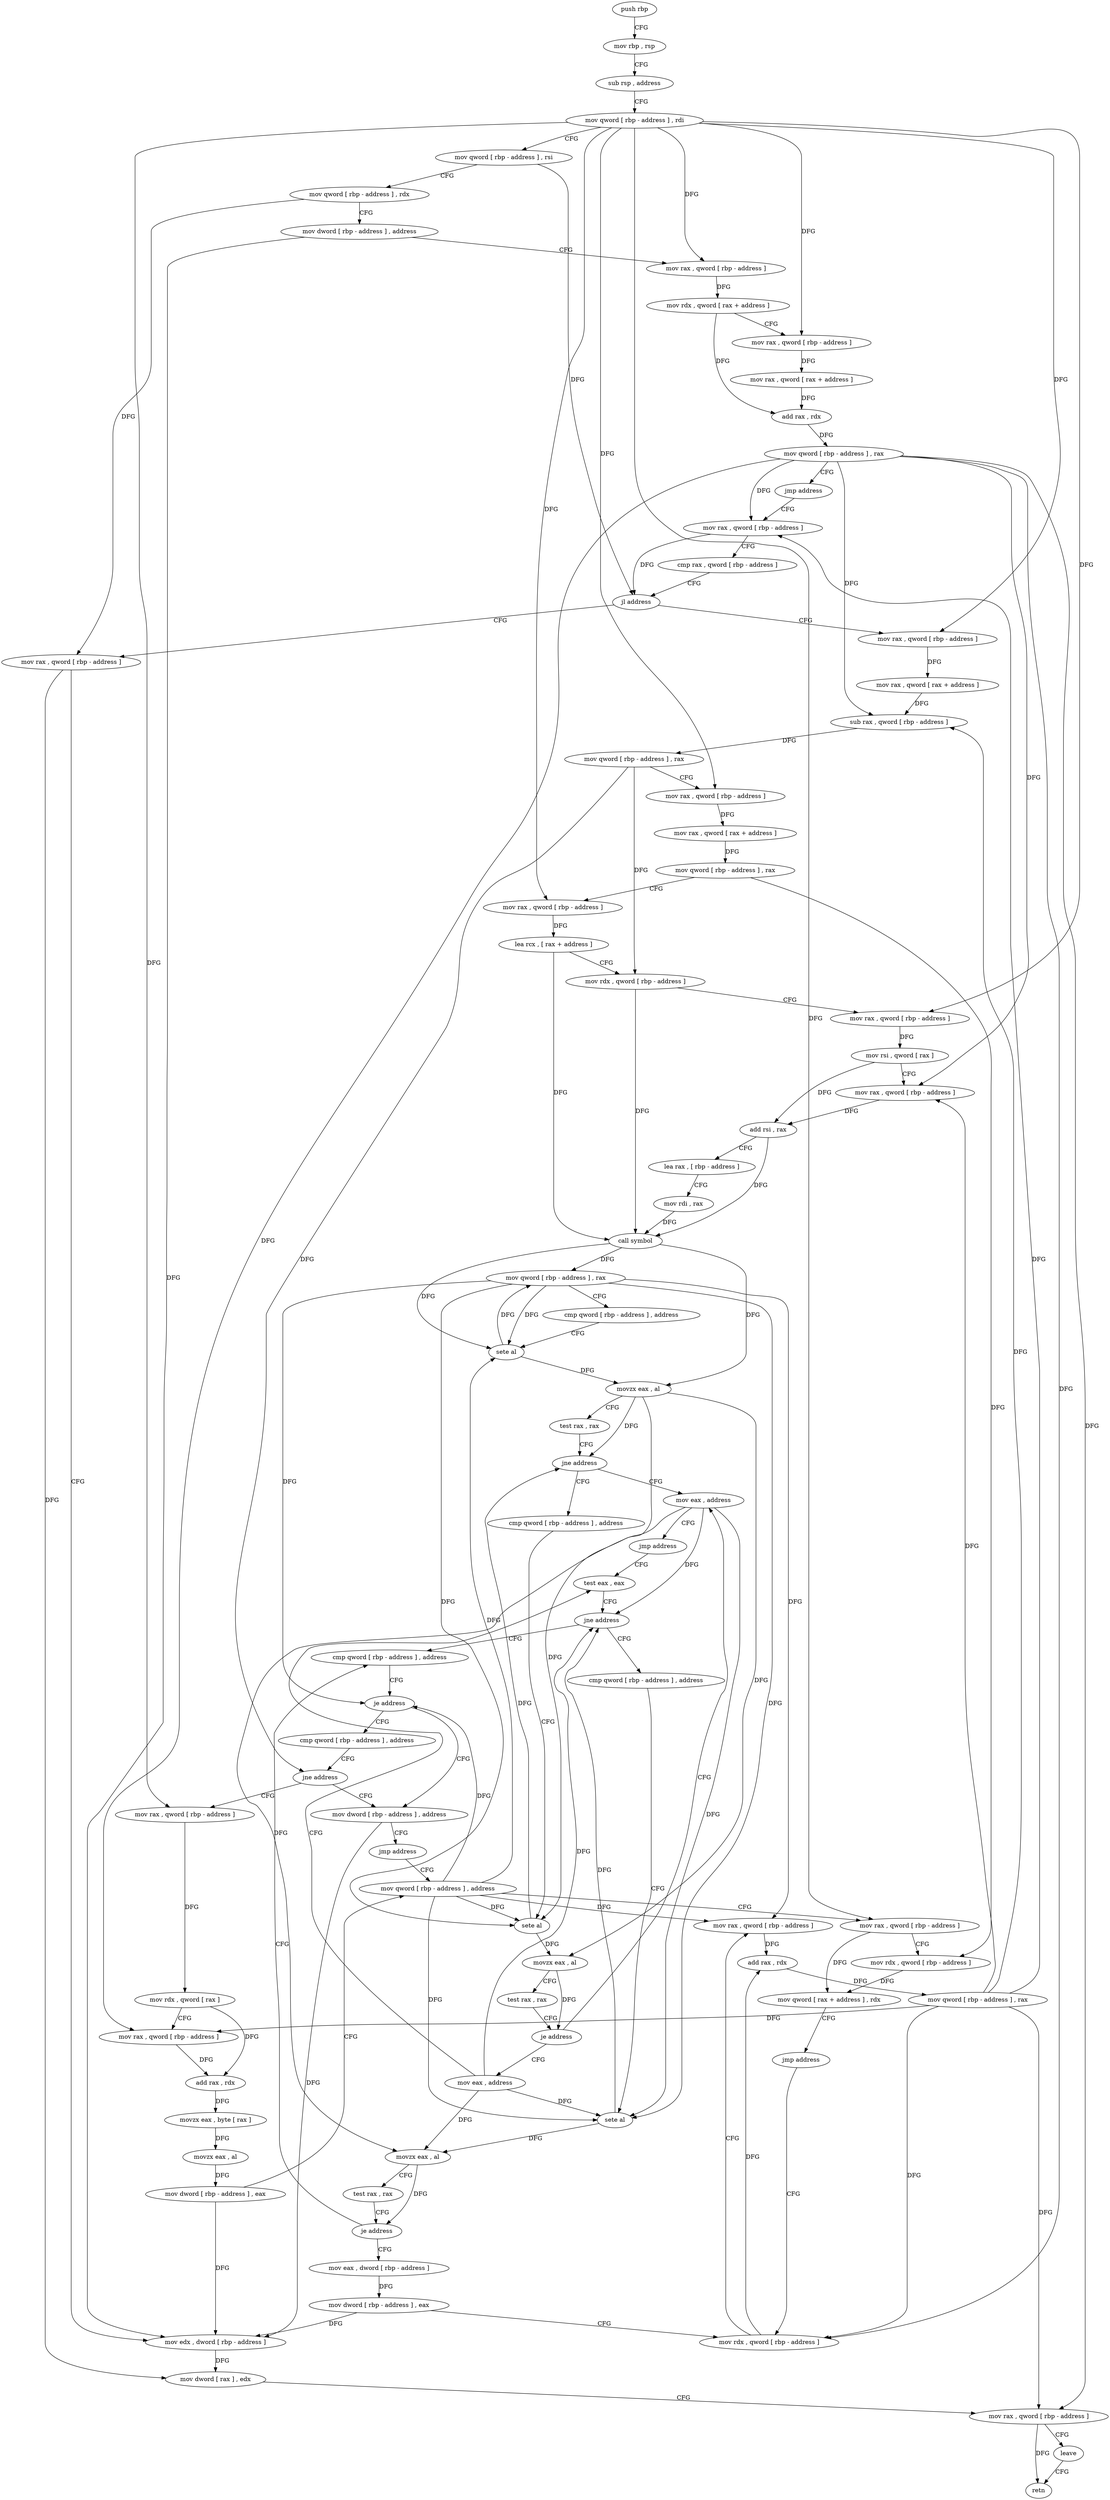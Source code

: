 digraph "func" {
"4370912" [label = "push rbp" ]
"4370913" [label = "mov rbp , rsp" ]
"4370916" [label = "sub rsp , address" ]
"4370920" [label = "mov qword [ rbp - address ] , rdi" ]
"4370924" [label = "mov qword [ rbp - address ] , rsi" ]
"4370928" [label = "mov qword [ rbp - address ] , rdx" ]
"4370932" [label = "mov dword [ rbp - address ] , address" ]
"4370939" [label = "mov rax , qword [ rbp - address ]" ]
"4370943" [label = "mov rdx , qword [ rax + address ]" ]
"4370947" [label = "mov rax , qword [ rbp - address ]" ]
"4370951" [label = "mov rax , qword [ rax + address ]" ]
"4370955" [label = "add rax , rdx" ]
"4370958" [label = "mov qword [ rbp - address ] , rax" ]
"4370962" [label = "jmp address" ]
"4371190" [label = "mov rax , qword [ rbp - address ]" ]
"4371194" [label = "cmp rax , qword [ rbp - address ]" ]
"4371198" [label = "jl address" ]
"4370967" [label = "mov rax , qword [ rbp - address ]" ]
"4371204" [label = "mov rax , qword [ rbp - address ]" ]
"4370971" [label = "mov rax , qword [ rax + address ]" ]
"4370975" [label = "sub rax , qword [ rbp - address ]" ]
"4370979" [label = "mov qword [ rbp - address ] , rax" ]
"4370983" [label = "mov rax , qword [ rbp - address ]" ]
"4370987" [label = "mov rax , qword [ rax + address ]" ]
"4370991" [label = "mov qword [ rbp - address ] , rax" ]
"4370995" [label = "mov rax , qword [ rbp - address ]" ]
"4370999" [label = "lea rcx , [ rax + address ]" ]
"4371003" [label = "mov rdx , qword [ rbp - address ]" ]
"4371007" [label = "mov rax , qword [ rbp - address ]" ]
"4371011" [label = "mov rsi , qword [ rax ]" ]
"4371014" [label = "mov rax , qword [ rbp - address ]" ]
"4371018" [label = "add rsi , rax" ]
"4371021" [label = "lea rax , [ rbp - address ]" ]
"4371025" [label = "mov rdi , rax" ]
"4371028" [label = "call symbol" ]
"4371033" [label = "mov qword [ rbp - address ] , rax" ]
"4371037" [label = "cmp qword [ rbp - address ] , address" ]
"4371042" [label = "sete al" ]
"4371045" [label = "movzx eax , al" ]
"4371048" [label = "test rax , rax" ]
"4371051" [label = "jne address" ]
"4371069" [label = "mov eax , address" ]
"4371053" [label = "cmp qword [ rbp - address ] , address" ]
"4371208" [label = "mov edx , dword [ rbp - address ]" ]
"4371211" [label = "mov dword [ rax ] , edx" ]
"4371213" [label = "mov rax , qword [ rbp - address ]" ]
"4371217" [label = "leave" ]
"4371218" [label = "retn" ]
"4371074" [label = "jmp address" ]
"4371081" [label = "test eax , eax" ]
"4371058" [label = "sete al" ]
"4371061" [label = "movzx eax , al" ]
"4371064" [label = "test rax , rax" ]
"4371067" [label = "je address" ]
"4371076" [label = "mov eax , address" ]
"4371083" [label = "jne address" ]
"4371101" [label = "cmp qword [ rbp - address ] , address" ]
"4371085" [label = "cmp qword [ rbp - address ] , address" ]
"4371106" [label = "je address" ]
"4371115" [label = "mov dword [ rbp - address ] , address" ]
"4371108" [label = "cmp qword [ rbp - address ] , address" ]
"4371090" [label = "sete al" ]
"4371093" [label = "movzx eax , al" ]
"4371096" [label = "test rax , rax" ]
"4371099" [label = "je address" ]
"4371169" [label = "mov eax , dword [ rbp - address ]" ]
"4371122" [label = "jmp address" ]
"4371147" [label = "mov qword [ rbp - address ] , address" ]
"4371113" [label = "jne address" ]
"4371124" [label = "mov rax , qword [ rbp - address ]" ]
"4371172" [label = "mov dword [ rbp - address ] , eax" ]
"4371175" [label = "mov rdx , qword [ rbp - address ]" ]
"4371155" [label = "mov rax , qword [ rbp - address ]" ]
"4371159" [label = "mov rdx , qword [ rbp - address ]" ]
"4371163" [label = "mov qword [ rax + address ] , rdx" ]
"4371167" [label = "jmp address" ]
"4371128" [label = "mov rdx , qword [ rax ]" ]
"4371131" [label = "mov rax , qword [ rbp - address ]" ]
"4371135" [label = "add rax , rdx" ]
"4371138" [label = "movzx eax , byte [ rax ]" ]
"4371141" [label = "movzx eax , al" ]
"4371144" [label = "mov dword [ rbp - address ] , eax" ]
"4371179" [label = "mov rax , qword [ rbp - address ]" ]
"4371183" [label = "add rax , rdx" ]
"4371186" [label = "mov qword [ rbp - address ] , rax" ]
"4370912" -> "4370913" [ label = "CFG" ]
"4370913" -> "4370916" [ label = "CFG" ]
"4370916" -> "4370920" [ label = "CFG" ]
"4370920" -> "4370924" [ label = "CFG" ]
"4370920" -> "4370939" [ label = "DFG" ]
"4370920" -> "4370947" [ label = "DFG" ]
"4370920" -> "4370967" [ label = "DFG" ]
"4370920" -> "4370983" [ label = "DFG" ]
"4370920" -> "4370995" [ label = "DFG" ]
"4370920" -> "4371007" [ label = "DFG" ]
"4370920" -> "4371155" [ label = "DFG" ]
"4370920" -> "4371124" [ label = "DFG" ]
"4370924" -> "4370928" [ label = "CFG" ]
"4370924" -> "4371198" [ label = "DFG" ]
"4370928" -> "4370932" [ label = "CFG" ]
"4370928" -> "4371204" [ label = "DFG" ]
"4370932" -> "4370939" [ label = "CFG" ]
"4370932" -> "4371208" [ label = "DFG" ]
"4370939" -> "4370943" [ label = "DFG" ]
"4370943" -> "4370947" [ label = "CFG" ]
"4370943" -> "4370955" [ label = "DFG" ]
"4370947" -> "4370951" [ label = "DFG" ]
"4370951" -> "4370955" [ label = "DFG" ]
"4370955" -> "4370958" [ label = "DFG" ]
"4370958" -> "4370962" [ label = "CFG" ]
"4370958" -> "4371190" [ label = "DFG" ]
"4370958" -> "4370975" [ label = "DFG" ]
"4370958" -> "4371014" [ label = "DFG" ]
"4370958" -> "4371213" [ label = "DFG" ]
"4370958" -> "4371131" [ label = "DFG" ]
"4370958" -> "4371175" [ label = "DFG" ]
"4370962" -> "4371190" [ label = "CFG" ]
"4371190" -> "4371194" [ label = "CFG" ]
"4371190" -> "4371198" [ label = "DFG" ]
"4371194" -> "4371198" [ label = "CFG" ]
"4371198" -> "4370967" [ label = "CFG" ]
"4371198" -> "4371204" [ label = "CFG" ]
"4370967" -> "4370971" [ label = "DFG" ]
"4371204" -> "4371208" [ label = "CFG" ]
"4371204" -> "4371211" [ label = "DFG" ]
"4370971" -> "4370975" [ label = "DFG" ]
"4370975" -> "4370979" [ label = "DFG" ]
"4370979" -> "4370983" [ label = "CFG" ]
"4370979" -> "4371003" [ label = "DFG" ]
"4370979" -> "4371113" [ label = "DFG" ]
"4370983" -> "4370987" [ label = "DFG" ]
"4370987" -> "4370991" [ label = "DFG" ]
"4370991" -> "4370995" [ label = "CFG" ]
"4370991" -> "4371159" [ label = "DFG" ]
"4370995" -> "4370999" [ label = "DFG" ]
"4370999" -> "4371003" [ label = "CFG" ]
"4370999" -> "4371028" [ label = "DFG" ]
"4371003" -> "4371007" [ label = "CFG" ]
"4371003" -> "4371028" [ label = "DFG" ]
"4371007" -> "4371011" [ label = "DFG" ]
"4371011" -> "4371014" [ label = "CFG" ]
"4371011" -> "4371018" [ label = "DFG" ]
"4371014" -> "4371018" [ label = "DFG" ]
"4371018" -> "4371021" [ label = "CFG" ]
"4371018" -> "4371028" [ label = "DFG" ]
"4371021" -> "4371025" [ label = "CFG" ]
"4371025" -> "4371028" [ label = "DFG" ]
"4371028" -> "4371033" [ label = "DFG" ]
"4371028" -> "4371042" [ label = "DFG" ]
"4371028" -> "4371045" [ label = "DFG" ]
"4371033" -> "4371037" [ label = "CFG" ]
"4371033" -> "4371042" [ label = "DFG" ]
"4371033" -> "4371058" [ label = "DFG" ]
"4371033" -> "4371106" [ label = "DFG" ]
"4371033" -> "4371090" [ label = "DFG" ]
"4371033" -> "4371179" [ label = "DFG" ]
"4371037" -> "4371042" [ label = "CFG" ]
"4371042" -> "4371045" [ label = "DFG" ]
"4371042" -> "4371033" [ label = "DFG" ]
"4371045" -> "4371048" [ label = "CFG" ]
"4371045" -> "4371051" [ label = "DFG" ]
"4371045" -> "4371058" [ label = "DFG" ]
"4371045" -> "4371061" [ label = "DFG" ]
"4371048" -> "4371051" [ label = "CFG" ]
"4371051" -> "4371069" [ label = "CFG" ]
"4371051" -> "4371053" [ label = "CFG" ]
"4371069" -> "4371074" [ label = "CFG" ]
"4371069" -> "4371083" [ label = "DFG" ]
"4371069" -> "4371090" [ label = "DFG" ]
"4371069" -> "4371093" [ label = "DFG" ]
"4371053" -> "4371058" [ label = "CFG" ]
"4371208" -> "4371211" [ label = "DFG" ]
"4371211" -> "4371213" [ label = "CFG" ]
"4371213" -> "4371217" [ label = "CFG" ]
"4371213" -> "4371218" [ label = "DFG" ]
"4371217" -> "4371218" [ label = "CFG" ]
"4371074" -> "4371081" [ label = "CFG" ]
"4371081" -> "4371083" [ label = "CFG" ]
"4371058" -> "4371061" [ label = "DFG" ]
"4371058" -> "4371051" [ label = "DFG" ]
"4371061" -> "4371064" [ label = "CFG" ]
"4371061" -> "4371067" [ label = "DFG" ]
"4371064" -> "4371067" [ label = "CFG" ]
"4371067" -> "4371076" [ label = "CFG" ]
"4371067" -> "4371069" [ label = "CFG" ]
"4371076" -> "4371081" [ label = "CFG" ]
"4371076" -> "4371083" [ label = "DFG" ]
"4371076" -> "4371090" [ label = "DFG" ]
"4371076" -> "4371093" [ label = "DFG" ]
"4371083" -> "4371101" [ label = "CFG" ]
"4371083" -> "4371085" [ label = "CFG" ]
"4371101" -> "4371106" [ label = "CFG" ]
"4371085" -> "4371090" [ label = "CFG" ]
"4371106" -> "4371115" [ label = "CFG" ]
"4371106" -> "4371108" [ label = "CFG" ]
"4371115" -> "4371122" [ label = "CFG" ]
"4371115" -> "4371208" [ label = "DFG" ]
"4371108" -> "4371113" [ label = "CFG" ]
"4371090" -> "4371093" [ label = "DFG" ]
"4371090" -> "4371083" [ label = "DFG" ]
"4371093" -> "4371096" [ label = "CFG" ]
"4371093" -> "4371099" [ label = "DFG" ]
"4371096" -> "4371099" [ label = "CFG" ]
"4371099" -> "4371169" [ label = "CFG" ]
"4371099" -> "4371101" [ label = "CFG" ]
"4371169" -> "4371172" [ label = "DFG" ]
"4371122" -> "4371147" [ label = "CFG" ]
"4371147" -> "4371155" [ label = "CFG" ]
"4371147" -> "4371042" [ label = "DFG" ]
"4371147" -> "4371058" [ label = "DFG" ]
"4371147" -> "4371106" [ label = "DFG" ]
"4371147" -> "4371090" [ label = "DFG" ]
"4371147" -> "4371179" [ label = "DFG" ]
"4371113" -> "4371124" [ label = "CFG" ]
"4371113" -> "4371115" [ label = "CFG" ]
"4371124" -> "4371128" [ label = "DFG" ]
"4371172" -> "4371175" [ label = "CFG" ]
"4371172" -> "4371208" [ label = "DFG" ]
"4371175" -> "4371179" [ label = "CFG" ]
"4371175" -> "4371183" [ label = "DFG" ]
"4371155" -> "4371159" [ label = "CFG" ]
"4371155" -> "4371163" [ label = "DFG" ]
"4371159" -> "4371163" [ label = "DFG" ]
"4371163" -> "4371167" [ label = "CFG" ]
"4371167" -> "4371175" [ label = "CFG" ]
"4371128" -> "4371131" [ label = "CFG" ]
"4371128" -> "4371135" [ label = "DFG" ]
"4371131" -> "4371135" [ label = "DFG" ]
"4371135" -> "4371138" [ label = "DFG" ]
"4371138" -> "4371141" [ label = "DFG" ]
"4371141" -> "4371144" [ label = "DFG" ]
"4371144" -> "4371147" [ label = "CFG" ]
"4371144" -> "4371208" [ label = "DFG" ]
"4371179" -> "4371183" [ label = "DFG" ]
"4371183" -> "4371186" [ label = "DFG" ]
"4371186" -> "4371190" [ label = "DFG" ]
"4371186" -> "4370975" [ label = "DFG" ]
"4371186" -> "4371014" [ label = "DFG" ]
"4371186" -> "4371213" [ label = "DFG" ]
"4371186" -> "4371131" [ label = "DFG" ]
"4371186" -> "4371175" [ label = "DFG" ]
}
